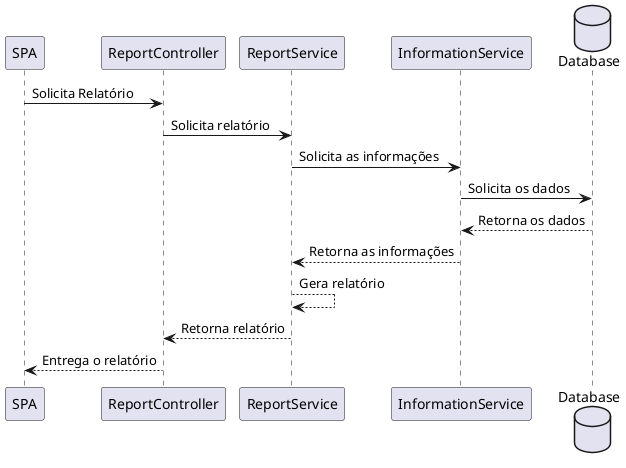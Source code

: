 @startuml
SPA -> "ReportController" : Solicita Relatório
"ReportController" -> "ReportService" : Solicita relatório
"ReportService" -> "InformationService" : Solicita as informações
database Database as Database
"InformationService" -> Database : Solicita os dados
Database --> "InformationService" : Retorna os dados
"InformationService" --> "ReportService" : Retorna as informações
"ReportService" --> "ReportService" : Gera relatório
"ReportService" --> "ReportController" : Retorna relatório 
"ReportController" --> SPA : Entrega o relatório
@enduml
